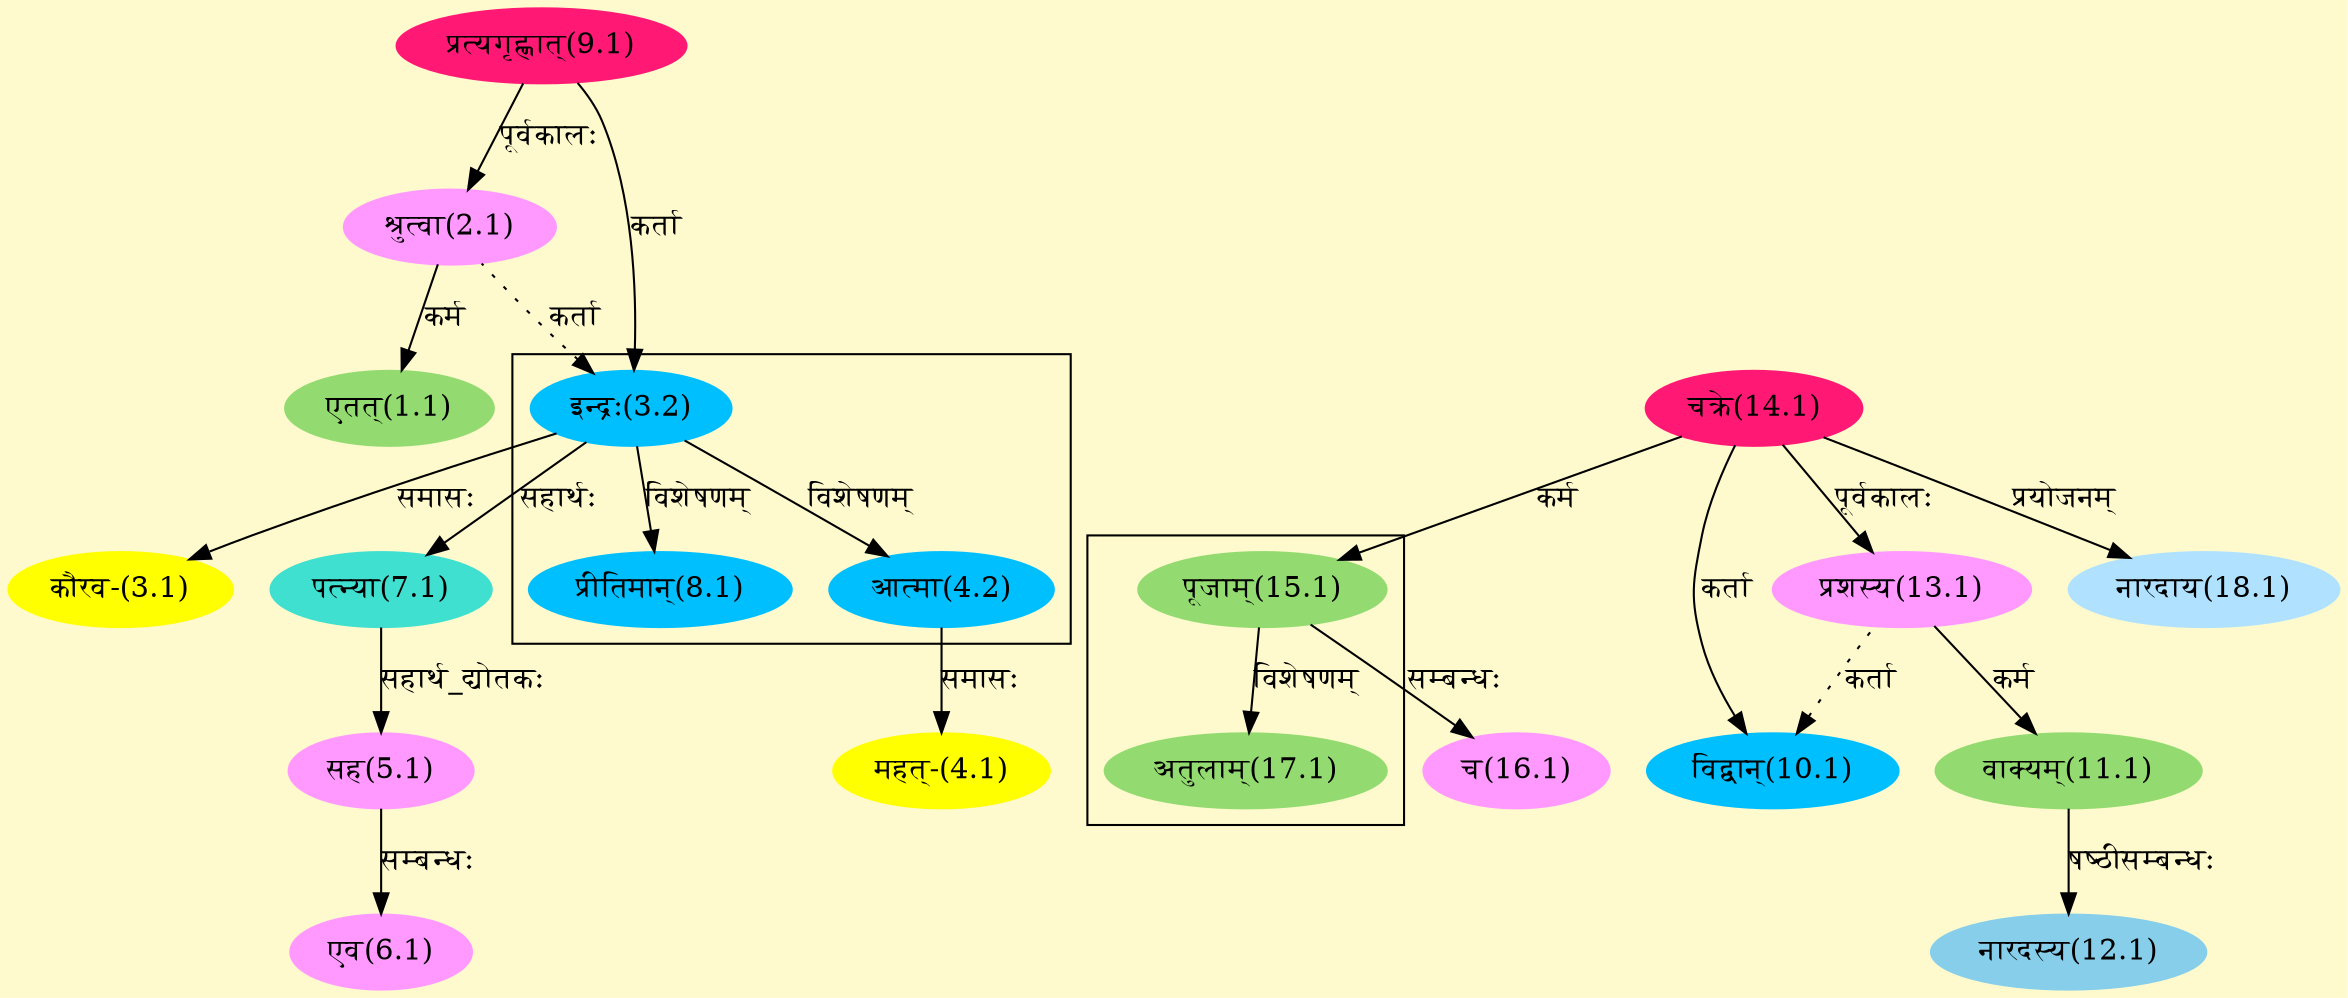 digraph G{
rankdir=BT;
 compound=true;
 bgcolor="lemonchiffon1";

subgraph cluster_1{
Node4_2 [style=filled, color="#00BFFF" label = "आत्मा(4.2)"]
Node3_2 [style=filled, color="#00BFFF" label = "इन्द्रः(3.2)"]
Node8_1 [style=filled, color="#00BFFF" label = "प्रीतिमान्(8.1)"]

}

subgraph cluster_2{
Node17_1 [style=filled, color="#93DB70" label = "अतुलाम्(17.1)"]
Node15_1 [style=filled, color="#93DB70" label = "पूजाम्(15.1)"]

}
Node1_1 [style=filled, color="#93DB70" label = "एतत्(1.1)"]
Node2_1 [style=filled, color="#FF99FF" label = "श्रुत्वा(2.1)"]
Node9_1 [style=filled, color="#FF1975" label = "प्रत्यगृह्णात्(9.1)"]
Node3_1 [style=filled, color="#FFFF00" label = "कौरव-(3.1)"]
Node3_2 [style=filled, color="#00BFFF" label = "इन्द्रः(3.2)"]
Node4_1 [style=filled, color="#FFFF00" label = "महत्-(4.1)"]
Node4_2 [style=filled, color="#00BFFF" label = "आत्मा(4.2)"]
Node5_1 [style=filled, color="#FF99FF" label = "सह(5.1)"]
Node7_1 [style=filled, color="#40E0D0" label = "पत्न्या(7.1)"]
Node6_1 [style=filled, color="#FF99FF" label = "एव(6.1)"]
Node [style=filled, color="" label = "()"]
Node10_1 [style=filled, color="#00BFFF" label = "विद्वान्(10.1)"]
Node14_1 [style=filled, color="#FF1975" label = "चक्रे(14.1)"]
Node13_1 [style=filled, color="#FF99FF" label = "प्रशस्य(13.1)"]
Node11_1 [style=filled, color="#93DB70" label = "वाक्यम्(11.1)"]
Node12_1 [style=filled, color="#87CEEB" label = "नारदस्य(12.1)"]
Node15_1 [style=filled, color="#93DB70" label = "पूजाम्(15.1)"]
Node16_1 [style=filled, color="#FF99FF" label = "च(16.1)"]
Node18_1 [style=filled, color="#B0E2FF" label = "नारदाय(18.1)"]
/* Start of Relations section */

Node1_1 -> Node2_1 [  label="कर्म"  dir="back" ]
Node2_1 -> Node9_1 [  label="पूर्वकालः"  dir="back" ]
Node3_1 -> Node3_2 [  label="समासः"  dir="back" ]
Node3_2 -> Node9_1 [  label="कर्ता"  dir="back" ]
Node3_2 -> Node2_1 [ style=dotted label="कर्ता"  dir="back" ]
Node4_1 -> Node4_2 [  label="समासः"  dir="back" ]
Node4_2 -> Node3_2 [  label="विशेषणम्"  dir="back" ]
Node5_1 -> Node7_1 [  label="सहार्थ_द्योतकः"  dir="back" ]
Node6_1 -> Node5_1 [  label="सम्बन्धः"  dir="back" ]
Node7_1 -> Node3_2 [  label="सहार्थः"  dir="back" ]
Node8_1 -> Node3_2 [  label="विशेषणम्"  dir="back" ]
Node10_1 -> Node14_1 [  label="कर्ता"  dir="back" ]
Node10_1 -> Node13_1 [ style=dotted label="कर्ता"  dir="back" ]
Node11_1 -> Node13_1 [  label="कर्म"  dir="back" ]
Node12_1 -> Node11_1 [  label="षष्ठीसम्बन्धः"  dir="back" ]
Node13_1 -> Node14_1 [  label="पूर्वकालः"  dir="back" ]
Node15_1 -> Node14_1 [  label="कर्म"  dir="back" ]
Node16_1 -> Node15_1 [  label="सम्बन्धः"  dir="back" ]
Node17_1 -> Node15_1 [  label="विशेषणम्"  dir="back" ]
Node18_1 -> Node14_1 [  label="प्रयोजनम्"  dir="back" ]
}
